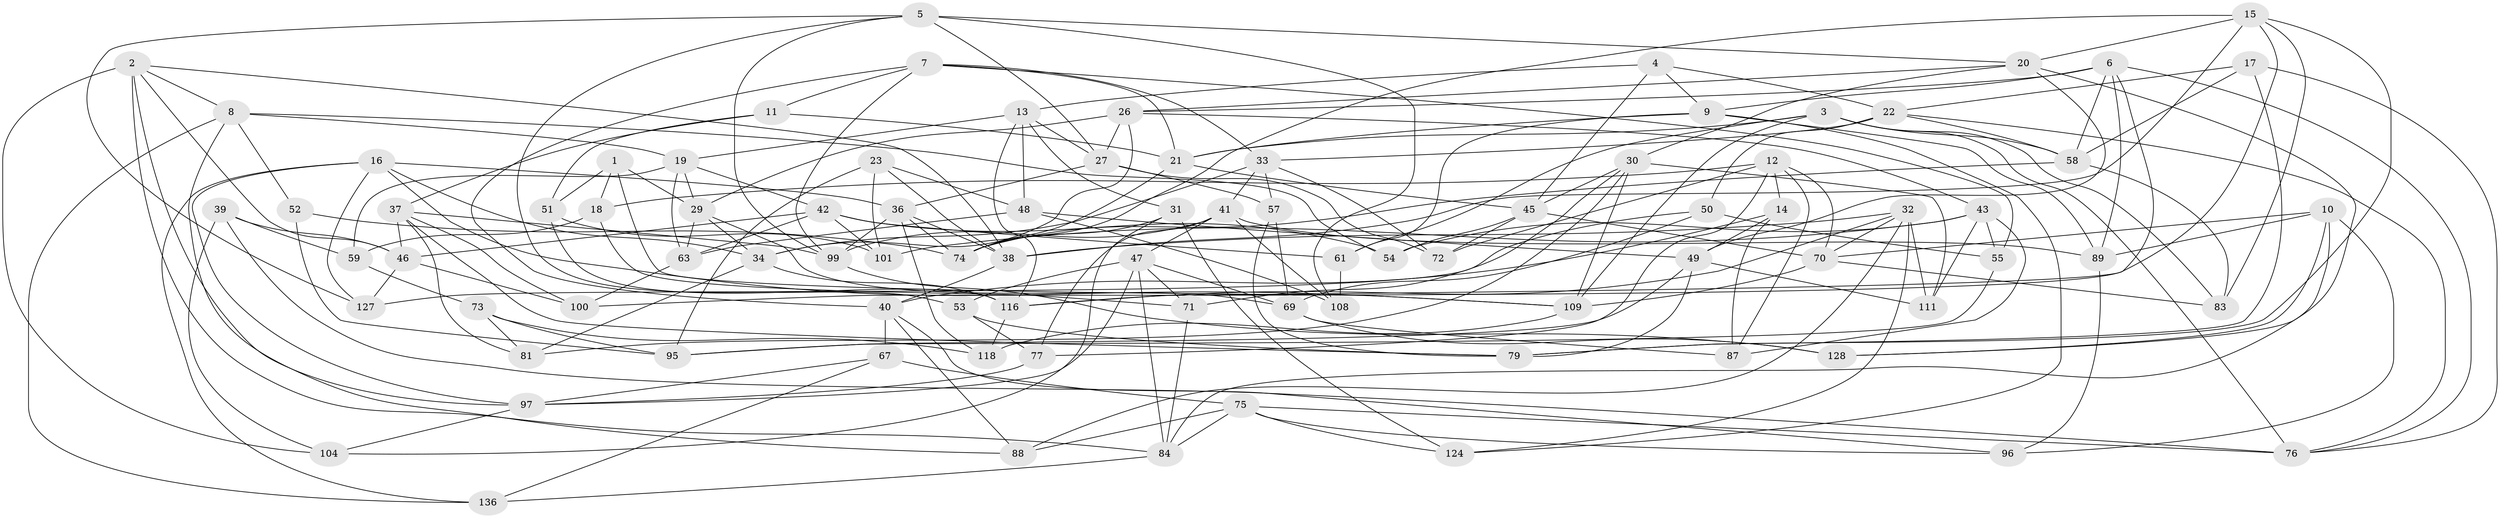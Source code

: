// Generated by graph-tools (version 1.1) at 2025/52/02/27/25 19:52:29]
// undirected, 88 vertices, 223 edges
graph export_dot {
graph [start="1"]
  node [color=gray90,style=filled];
  1;
  2 [super="+24"];
  3 [super="+125"];
  4;
  5 [super="+121"];
  6 [super="+126"];
  7 [super="+106"];
  8 [super="+129"];
  9 [super="+60"];
  10 [super="+86"];
  11;
  12 [super="+56"];
  13 [super="+62"];
  14;
  15 [super="+25"];
  16 [super="+35"];
  17;
  18;
  19 [super="+44"];
  20 [super="+28"];
  21 [super="+90"];
  22 [super="+105"];
  23;
  26 [super="+103"];
  27 [super="+138"];
  29 [super="+66"];
  30 [super="+112"];
  31;
  32 [super="+85"];
  33 [super="+120"];
  34 [super="+123"];
  36 [super="+65"];
  37 [super="+135"];
  38 [super="+132"];
  39;
  40 [super="+117"];
  41 [super="+94"];
  42 [super="+91"];
  43 [super="+134"];
  45 [super="+64"];
  46 [super="+78"];
  47 [super="+130"];
  48 [super="+107"];
  49 [super="+93"];
  50;
  51;
  52;
  53;
  54;
  55;
  57;
  58 [super="+68"];
  59;
  61;
  63 [super="+115"];
  67;
  69 [super="+98"];
  70 [super="+92"];
  71;
  72;
  73;
  74 [super="+82"];
  75 [super="+80"];
  76 [super="+122"];
  77;
  79 [super="+113"];
  81;
  83;
  84 [super="+110"];
  87;
  88;
  89 [super="+119"];
  95 [super="+102"];
  96;
  97 [super="+137"];
  99 [super="+114"];
  100;
  101;
  104;
  108;
  109 [super="+131"];
  111;
  116 [super="+133"];
  118;
  124;
  127;
  128;
  136;
  1 -- 29;
  1 -- 18;
  1 -- 109;
  1 -- 51;
  2 -- 97;
  2 -- 84;
  2 -- 104;
  2 -- 46;
  2 -- 38;
  2 -- 8;
  3 -- 61;
  3 -- 83;
  3 -- 76;
  3 -- 109;
  3 -- 21;
  3 -- 58;
  4 -- 9;
  4 -- 22;
  4 -- 45;
  4 -- 13;
  5 -- 20;
  5 -- 53;
  5 -- 108;
  5 -- 127;
  5 -- 27;
  5 -- 99;
  6 -- 76;
  6 -- 9;
  6 -- 58;
  6 -- 89;
  6 -- 26;
  6 -- 116;
  7 -- 55;
  7 -- 11;
  7 -- 40;
  7 -- 33;
  7 -- 21;
  7 -- 99;
  8 -- 136;
  8 -- 52;
  8 -- 19;
  8 -- 88;
  8 -- 54;
  9 -- 124;
  9 -- 89;
  9 -- 61;
  9 -- 21;
  10 -- 84;
  10 -- 128;
  10 -- 89 [weight=2];
  10 -- 96;
  10 -- 70;
  11 -- 21;
  11 -- 37;
  11 -- 51;
  12 -- 18;
  12 -- 70;
  12 -- 77;
  12 -- 72;
  12 -- 14;
  12 -- 87;
  13 -- 48;
  13 -- 19;
  13 -- 27;
  13 -- 116;
  13 -- 31;
  14 -- 49;
  14 -- 87;
  14 -- 40;
  15 -- 79;
  15 -- 100;
  15 -- 38;
  15 -- 74;
  15 -- 83;
  15 -- 20;
  16 -- 136;
  16 -- 109;
  16 -- 97;
  16 -- 36;
  16 -- 127;
  16 -- 34;
  17 -- 58;
  17 -- 22;
  17 -- 76;
  17 -- 79;
  18 -- 71;
  18 -- 59;
  19 -- 29;
  19 -- 59;
  19 -- 42;
  19 -- 63;
  20 -- 26;
  20 -- 30;
  20 -- 128;
  20 -- 49;
  21 -- 74;
  21 -- 45;
  22 -- 76;
  22 -- 33;
  22 -- 50;
  22 -- 58;
  23 -- 95;
  23 -- 101;
  23 -- 38;
  23 -- 48;
  26 -- 43;
  26 -- 27;
  26 -- 34;
  26 -- 29;
  27 -- 72;
  27 -- 57;
  27 -- 36;
  29 -- 69;
  29 -- 34;
  29 -- 63;
  30 -- 111;
  30 -- 81;
  30 -- 109;
  30 -- 71;
  30 -- 45;
  31 -- 124;
  31 -- 104;
  31 -- 74;
  32 -- 70;
  32 -- 88;
  32 -- 116;
  32 -- 124;
  32 -- 38;
  32 -- 111;
  33 -- 57;
  33 -- 34;
  33 -- 72;
  33 -- 41;
  34 -- 81;
  34 -- 116;
  36 -- 118;
  36 -- 38;
  36 -- 99;
  36 -- 74;
  37 -- 100;
  37 -- 46;
  37 -- 81;
  37 -- 99;
  37 -- 79;
  38 -- 40;
  39 -- 59;
  39 -- 76;
  39 -- 104;
  39 -- 46;
  40 -- 96;
  40 -- 88;
  40 -- 67;
  41 -- 89;
  41 -- 108;
  41 -- 99;
  41 -- 77;
  41 -- 47;
  42 -- 54;
  42 -- 63;
  42 -- 101;
  42 -- 61;
  42 -- 46;
  43 -- 55;
  43 -- 101;
  43 -- 54;
  43 -- 87;
  43 -- 111;
  45 -- 54;
  45 -- 72;
  45 -- 70;
  46 -- 100;
  46 -- 127;
  47 -- 71;
  47 -- 97;
  47 -- 53;
  47 -- 84;
  47 -- 69;
  48 -- 63 [weight=2];
  48 -- 108;
  48 -- 49;
  49 -- 111;
  49 -- 95;
  49 -- 79;
  50 -- 127;
  50 -- 55;
  50 -- 69;
  51 -- 116;
  51 -- 101;
  52 -- 95 [weight=2];
  52 -- 74;
  53 -- 77;
  53 -- 79;
  55 -- 95;
  57 -- 79;
  57 -- 69;
  58 -- 74;
  58 -- 83;
  59 -- 73;
  61 -- 108;
  63 -- 100;
  67 -- 97;
  67 -- 136;
  67 -- 75;
  69 -- 87;
  69 -- 128;
  70 -- 83;
  70 -- 109;
  71 -- 84;
  73 -- 81;
  73 -- 95;
  73 -- 118;
  75 -- 84;
  75 -- 96;
  75 -- 88;
  75 -- 124;
  75 -- 76;
  77 -- 97;
  84 -- 136;
  89 -- 96;
  97 -- 104;
  99 -- 128;
  109 -- 118;
  116 -- 118;
}
